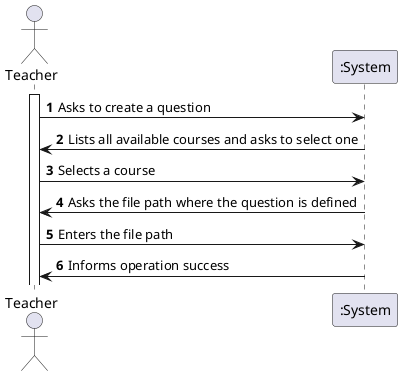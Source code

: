 @startuml US2007_SSD
autonumber

actor "Teacher" as TEACHER
participant ":System" as SYS

activate TEACHER

TEACHER -> SYS : Asks to create a question
SYS -> TEACHER : Lists all available courses and asks to select one
TEACHER -> SYS : Selects a course
SYS -> TEACHER : Asks the file path where the question is defined
TEACHER -> SYS : Enters the file path
SYS -> TEACHER : Informs operation success

@enduml

